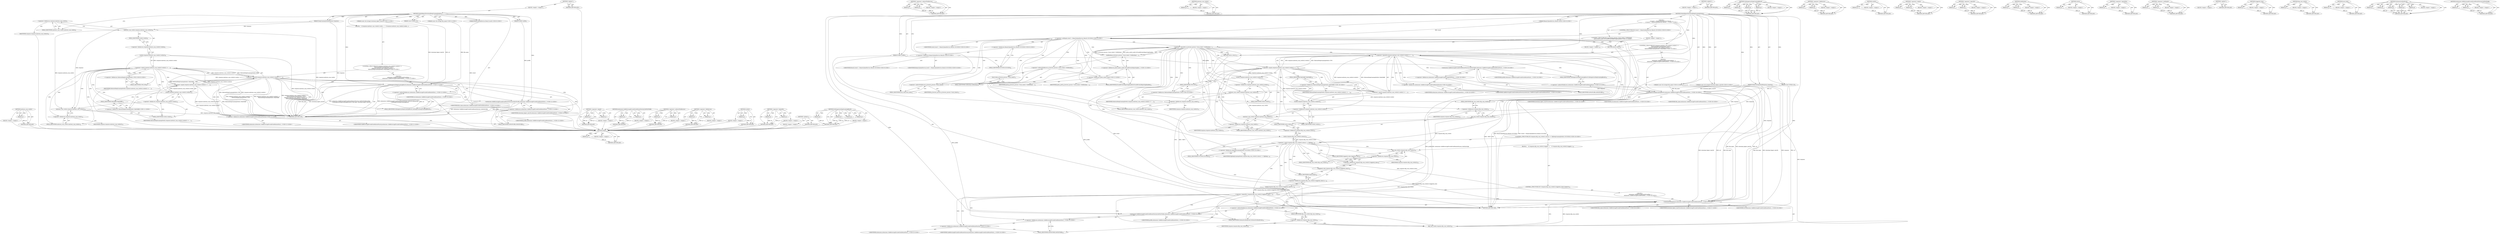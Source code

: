 digraph "extensions.SafeBrowsingPrivateEventRouterFactory.GetForProfile" {
vulnerable_100 [label=<(METHOD,malware_scan_verdict)>];
vulnerable_101 [label=<(PARAM,p1)>];
vulnerable_102 [label=<(BLOCK,&lt;empty&gt;,&lt;empty&gt;)>];
vulnerable_103 [label=<(METHOD_RETURN,ANY)>];
vulnerable_6 [label=<(METHOD,&lt;global&gt;)<SUB>1</SUB>>];
vulnerable_7 [label=<(BLOCK,&lt;empty&gt;,&lt;empty&gt;)<SUB>1</SUB>>];
vulnerable_8 [label=<(METHOD,MaybeReportDownloadDeepScanningVerdict)<SUB>1</SUB>>];
vulnerable_9 [label=<(PARAM,Profile* profile)<SUB>2</SUB>>];
vulnerable_10 [label=<(PARAM,const GURL&amp; url)<SUB>3</SUB>>];
vulnerable_11 [label="<(PARAM,const std::string&amp; file_name)<SUB>4</SUB>>"];
vulnerable_12 [label="<(PARAM,const std::string&amp; download_digest_sha256)<SUB>5</SUB>>"];
vulnerable_13 [label="<(PARAM,BinaryUploadService::Result result)<SUB>6</SUB>>"];
vulnerable_14 [label=<(PARAM,DeepScanningClientResponse response)<SUB>7</SUB>>];
vulnerable_15 [label=<(BLOCK,{
   if (response.malware_scan_verdict().verdic...,{
   if (response.malware_scan_verdict().verdic...)<SUB>7</SUB>>];
vulnerable_16 [label="<(CONTROL_STRUCTURE,IF,if (response.malware_scan_verdict().verdict() ==
           MalwareDeepScanningVerdict::UWS ||
       response.malware_scan_verdict().verdict() ==
           MalwareDeepScanningVerdict::MALWARE))<SUB>8</SUB>>"];
vulnerable_17 [label=<(&lt;operator&gt;.logicalOr,response.malware_scan_verdict().verdict() ==
  ...)<SUB>8</SUB>>];
vulnerable_18 [label=<(&lt;operator&gt;.equals,response.malware_scan_verdict().verdict() ==
  ...)<SUB>8</SUB>>];
vulnerable_19 [label=<(verdict,response.malware_scan_verdict().verdict())<SUB>8</SUB>>];
vulnerable_20 [label=<(&lt;operator&gt;.fieldAccess,response.malware_scan_verdict().verdict)<SUB>8</SUB>>];
vulnerable_21 [label=<(malware_scan_verdict,response.malware_scan_verdict())<SUB>8</SUB>>];
vulnerable_22 [label=<(&lt;operator&gt;.fieldAccess,response.malware_scan_verdict)<SUB>8</SUB>>];
vulnerable_23 [label=<(IDENTIFIER,response,response.malware_scan_verdict())<SUB>8</SUB>>];
vulnerable_24 [label=<(FIELD_IDENTIFIER,malware_scan_verdict,malware_scan_verdict)<SUB>8</SUB>>];
vulnerable_25 [label=<(FIELD_IDENTIFIER,verdict,verdict)<SUB>8</SUB>>];
vulnerable_26 [label="<(&lt;operator&gt;.fieldAccess,MalwareDeepScanningVerdict::UWS)<SUB>9</SUB>>"];
vulnerable_27 [label=<(IDENTIFIER,MalwareDeepScanningVerdict,response.malware_scan_verdict().verdict() ==
  ...)<SUB>9</SUB>>];
vulnerable_28 [label=<(FIELD_IDENTIFIER,UWS,UWS)<SUB>9</SUB>>];
vulnerable_29 [label=<(&lt;operator&gt;.equals,response.malware_scan_verdict().verdict() ==
  ...)<SUB>10</SUB>>];
vulnerable_30 [label=<(verdict,response.malware_scan_verdict().verdict())<SUB>10</SUB>>];
vulnerable_31 [label=<(&lt;operator&gt;.fieldAccess,response.malware_scan_verdict().verdict)<SUB>10</SUB>>];
vulnerable_32 [label=<(malware_scan_verdict,response.malware_scan_verdict())<SUB>10</SUB>>];
vulnerable_33 [label=<(&lt;operator&gt;.fieldAccess,response.malware_scan_verdict)<SUB>10</SUB>>];
vulnerable_34 [label=<(IDENTIFIER,response,response.malware_scan_verdict())<SUB>10</SUB>>];
vulnerable_35 [label=<(FIELD_IDENTIFIER,malware_scan_verdict,malware_scan_verdict)<SUB>10</SUB>>];
vulnerable_36 [label=<(FIELD_IDENTIFIER,verdict,verdict)<SUB>10</SUB>>];
vulnerable_37 [label="<(&lt;operator&gt;.fieldAccess,MalwareDeepScanningVerdict::MALWARE)<SUB>11</SUB>>"];
vulnerable_38 [label=<(IDENTIFIER,MalwareDeepScanningVerdict,response.malware_scan_verdict().verdict() ==
  ...)<SUB>11</SUB>>];
vulnerable_39 [label=<(FIELD_IDENTIFIER,MALWARE,MALWARE)<SUB>11</SUB>>];
vulnerable_40 [label="<(BLOCK,{
     extensions::SafeBrowsingPrivateEventRout...,{
     extensions::SafeBrowsingPrivateEventRout...)<SUB>11</SUB>>"];
vulnerable_41 [label="<(OnDangerousDeepScanningResult,extensions::SafeBrowsingPrivateEventRouterFacto...)<SUB>12</SUB>>"];
vulnerable_42 [label="<(&lt;operator&gt;.indirectFieldAccess,extensions::SafeBrowsingPrivateEventRouterFacto...)<SUB>12</SUB>>"];
vulnerable_43 [label="<(extensions.SafeBrowsingPrivateEventRouterFactory.GetForProfile,extensions::SafeBrowsingPrivateEventRouterFacto...)<SUB>12</SUB>>"];
vulnerable_44 [label="<(&lt;operator&gt;.fieldAccess,extensions::SafeBrowsingPrivateEventRouterFacto...)<SUB>12</SUB>>"];
vulnerable_45 [label="<(&lt;operator&gt;.fieldAccess,extensions::SafeBrowsingPrivateEventRouterFactory)<SUB>12</SUB>>"];
vulnerable_46 [label="<(IDENTIFIER,extensions,extensions::SafeBrowsingPrivateEventRouterFacto...)<SUB>12</SUB>>"];
vulnerable_47 [label="<(IDENTIFIER,SafeBrowsingPrivateEventRouterFactory,extensions::SafeBrowsingPrivateEventRouterFacto...)<SUB>12</SUB>>"];
vulnerable_48 [label=<(FIELD_IDENTIFIER,GetForProfile,GetForProfile)<SUB>12</SUB>>];
vulnerable_49 [label="<(IDENTIFIER,profile,extensions::SafeBrowsingPrivateEventRouterFacto...)<SUB>12</SUB>>"];
vulnerable_50 [label=<(FIELD_IDENTIFIER,OnDangerousDeepScanningResult,OnDangerousDeepScanningResult)<SUB>12</SUB>>];
vulnerable_51 [label="<(IDENTIFIER,url,extensions::SafeBrowsingPrivateEventRouterFacto...)<SUB>13</SUB>>"];
vulnerable_52 [label="<(IDENTIFIER,file_name,extensions::SafeBrowsingPrivateEventRouterFacto...)<SUB>13</SUB>>"];
vulnerable_53 [label="<(IDENTIFIER,download_digest_sha256,extensions::SafeBrowsingPrivateEventRouterFacto...)<SUB>13</SUB>>"];
vulnerable_54 [label=<(METHOD_RETURN,void)<SUB>1</SUB>>];
vulnerable_56 [label=<(METHOD_RETURN,ANY)<SUB>1</SUB>>];
vulnerable_86 [label=<(METHOD,&lt;operator&gt;.equals)>];
vulnerable_87 [label=<(PARAM,p1)>];
vulnerable_88 [label=<(PARAM,p2)>];
vulnerable_89 [label=<(BLOCK,&lt;empty&gt;,&lt;empty&gt;)>];
vulnerable_90 [label=<(METHOD_RETURN,ANY)>];
vulnerable_116 [label=<(METHOD,extensions.SafeBrowsingPrivateEventRouterFactory.GetForProfile)>];
vulnerable_117 [label=<(PARAM,p1)>];
vulnerable_118 [label=<(PARAM,p2)>];
vulnerable_119 [label=<(BLOCK,&lt;empty&gt;,&lt;empty&gt;)>];
vulnerable_120 [label=<(METHOD_RETURN,ANY)>];
vulnerable_111 [label=<(METHOD,&lt;operator&gt;.indirectFieldAccess)>];
vulnerable_112 [label=<(PARAM,p1)>];
vulnerable_113 [label=<(PARAM,p2)>];
vulnerable_114 [label=<(BLOCK,&lt;empty&gt;,&lt;empty&gt;)>];
vulnerable_115 [label=<(METHOD_RETURN,ANY)>];
vulnerable_95 [label=<(METHOD,&lt;operator&gt;.fieldAccess)>];
vulnerable_96 [label=<(PARAM,p1)>];
vulnerable_97 [label=<(PARAM,p2)>];
vulnerable_98 [label=<(BLOCK,&lt;empty&gt;,&lt;empty&gt;)>];
vulnerable_99 [label=<(METHOD_RETURN,ANY)>];
vulnerable_91 [label=<(METHOD,verdict)>];
vulnerable_92 [label=<(PARAM,p1)>];
vulnerable_93 [label=<(BLOCK,&lt;empty&gt;,&lt;empty&gt;)>];
vulnerable_94 [label=<(METHOD_RETURN,ANY)>];
vulnerable_81 [label=<(METHOD,&lt;operator&gt;.logicalOr)>];
vulnerable_82 [label=<(PARAM,p1)>];
vulnerable_83 [label=<(PARAM,p2)>];
vulnerable_84 [label=<(BLOCK,&lt;empty&gt;,&lt;empty&gt;)>];
vulnerable_85 [label=<(METHOD_RETURN,ANY)>];
vulnerable_75 [label=<(METHOD,&lt;global&gt;)<SUB>1</SUB>>];
vulnerable_76 [label=<(BLOCK,&lt;empty&gt;,&lt;empty&gt;)>];
vulnerable_77 [label=<(METHOD_RETURN,ANY)>];
vulnerable_104 [label=<(METHOD,OnDangerousDeepScanningResult)>];
vulnerable_105 [label=<(PARAM,p1)>];
vulnerable_106 [label=<(PARAM,p2)>];
vulnerable_107 [label=<(PARAM,p3)>];
vulnerable_108 [label=<(PARAM,p4)>];
vulnerable_109 [label=<(BLOCK,&lt;empty&gt;,&lt;empty&gt;)>];
vulnerable_110 [label=<(METHOD_RETURN,ANY)>];
fixed_220 [label=<(METHOD,empty)>];
fixed_221 [label=<(PARAM,p1)>];
fixed_222 [label=<(BLOCK,&lt;empty&gt;,&lt;empty&gt;)>];
fixed_223 [label=<(METHOD_RETURN,ANY)>];
fixed_173 [label=<(METHOD,&lt;operator&gt;.indirectFieldAccess)>];
fixed_174 [label=<(PARAM,p1)>];
fixed_175 [label=<(PARAM,p2)>];
fixed_176 [label=<(BLOCK,&lt;empty&gt;,&lt;empty&gt;)>];
fixed_177 [label=<(METHOD_RETURN,ANY)>];
fixed_196 [label=<(METHOD,malware_scan_verdict)>];
fixed_197 [label=<(PARAM,p1)>];
fixed_198 [label=<(BLOCK,&lt;empty&gt;,&lt;empty&gt;)>];
fixed_199 [label=<(METHOD_RETURN,ANY)>];
fixed_6 [label=<(METHOD,&lt;global&gt;)<SUB>1</SUB>>];
fixed_7 [label=<(BLOCK,&lt;empty&gt;,&lt;empty&gt;)<SUB>1</SUB>>];
fixed_8 [label=<(METHOD,MaybeReportDownloadDeepScanningVerdict)<SUB>1</SUB>>];
fixed_9 [label=<(PARAM,Profile* profile)<SUB>2</SUB>>];
fixed_10 [label=<(PARAM,const GURL&amp; url)<SUB>3</SUB>>];
fixed_11 [label="<(PARAM,const std::string&amp; file_name)<SUB>4</SUB>>"];
fixed_12 [label="<(PARAM,const std::string&amp; download_digest_sha256)<SUB>5</SUB>>"];
fixed_13 [label="<(PARAM,BinaryUploadService::Result result)<SUB>6</SUB>>"];
fixed_14 [label=<(PARAM,DeepScanningClientResponse response)<SUB>7</SUB>>];
fixed_15 [label="<(BLOCK,{
  if (result != BinaryUploadService::Result::...,{
  if (result != BinaryUploadService::Result::...)<SUB>7</SUB>>"];
fixed_16 [label="<(CONTROL_STRUCTURE,IF,if (result != BinaryUploadService::Result::SUCCESS))<SUB>8</SUB>>"];
fixed_17 [label="<(&lt;operator&gt;.notEquals,result != BinaryUploadService::Result::SUCCESS)<SUB>8</SUB>>"];
fixed_18 [label="<(IDENTIFIER,result,result != BinaryUploadService::Result::SUCCESS)<SUB>8</SUB>>"];
fixed_19 [label="<(&lt;operator&gt;.fieldAccess,BinaryUploadService::Result::SUCCESS)<SUB>8</SUB>>"];
fixed_20 [label="<(&lt;operator&gt;.fieldAccess,BinaryUploadService::Result)<SUB>8</SUB>>"];
fixed_21 [label="<(IDENTIFIER,BinaryUploadService,result != BinaryUploadService::Result::SUCCESS)<SUB>8</SUB>>"];
fixed_22 [label="<(IDENTIFIER,Result,result != BinaryUploadService::Result::SUCCESS)<SUB>8</SUB>>"];
fixed_23 [label=<(FIELD_IDENTIFIER,SUCCESS,SUCCESS)<SUB>8</SUB>>];
fixed_24 [label=<(BLOCK,&lt;empty&gt;,&lt;empty&gt;)<SUB>9</SUB>>];
fixed_25 [label=<(RETURN,return;,return;)<SUB>9</SUB>>];
fixed_26 [label="<(CONTROL_STRUCTURE,IF,if (!g_browser_process-&gt;local_state()-&gt;GetBoolean(
          policy::policy_prefs::kUnsafeEventsReportingEnabled)))<SUB>11</SUB>>"];
fixed_27 [label=<(&lt;operator&gt;.logicalNot,!g_browser_process-&gt;local_state()-&gt;GetBoolean(
...)<SUB>11</SUB>>];
fixed_28 [label=<(GetBoolean,g_browser_process-&gt;local_state()-&gt;GetBoolean(
 ...)<SUB>11</SUB>>];
fixed_29 [label=<(&lt;operator&gt;.indirectFieldAccess,g_browser_process-&gt;local_state()-&gt;GetBoolean)<SUB>11</SUB>>];
fixed_30 [label=<(local_state,g_browser_process-&gt;local_state())<SUB>11</SUB>>];
fixed_31 [label=<(&lt;operator&gt;.indirectFieldAccess,g_browser_process-&gt;local_state)<SUB>11</SUB>>];
fixed_32 [label=<(IDENTIFIER,g_browser_process,g_browser_process-&gt;local_state())<SUB>11</SUB>>];
fixed_33 [label=<(FIELD_IDENTIFIER,local_state,local_state)<SUB>11</SUB>>];
fixed_34 [label=<(FIELD_IDENTIFIER,GetBoolean,GetBoolean)<SUB>11</SUB>>];
fixed_35 [label="<(&lt;operator&gt;.fieldAccess,policy::policy_prefs::kUnsafeEventsReportingEna...)<SUB>12</SUB>>"];
fixed_36 [label="<(&lt;operator&gt;.fieldAccess,policy::policy_prefs)<SUB>12</SUB>>"];
fixed_37 [label=<(IDENTIFIER,policy,g_browser_process-&gt;local_state()-&gt;GetBoolean(
 ...)<SUB>12</SUB>>];
fixed_38 [label=<(IDENTIFIER,policy_prefs,g_browser_process-&gt;local_state()-&gt;GetBoolean(
 ...)<SUB>12</SUB>>];
fixed_39 [label=<(FIELD_IDENTIFIER,kUnsafeEventsReportingEnabled,kUnsafeEventsReportingEnabled)<SUB>12</SUB>>];
fixed_40 [label=<(BLOCK,&lt;empty&gt;,&lt;empty&gt;)<SUB>13</SUB>>];
fixed_41 [label=<(RETURN,return;,return;)<SUB>13</SUB>>];
fixed_42 [label="<(CONTROL_STRUCTURE,IF,if (response.malware_scan_verdict().verdict() ==
           MalwareDeepScanningVerdict::UWS ||
       response.malware_scan_verdict().verdict() ==
           MalwareDeepScanningVerdict::MALWARE))<SUB>15</SUB>>"];
fixed_43 [label=<(&lt;operator&gt;.logicalOr,response.malware_scan_verdict().verdict() ==
  ...)<SUB>15</SUB>>];
fixed_44 [label=<(&lt;operator&gt;.equals,response.malware_scan_verdict().verdict() ==
  ...)<SUB>15</SUB>>];
fixed_45 [label=<(verdict,response.malware_scan_verdict().verdict())<SUB>15</SUB>>];
fixed_46 [label=<(&lt;operator&gt;.fieldAccess,response.malware_scan_verdict().verdict)<SUB>15</SUB>>];
fixed_47 [label=<(malware_scan_verdict,response.malware_scan_verdict())<SUB>15</SUB>>];
fixed_48 [label=<(&lt;operator&gt;.fieldAccess,response.malware_scan_verdict)<SUB>15</SUB>>];
fixed_49 [label=<(IDENTIFIER,response,response.malware_scan_verdict())<SUB>15</SUB>>];
fixed_50 [label=<(FIELD_IDENTIFIER,malware_scan_verdict,malware_scan_verdict)<SUB>15</SUB>>];
fixed_51 [label=<(FIELD_IDENTIFIER,verdict,verdict)<SUB>15</SUB>>];
fixed_52 [label="<(&lt;operator&gt;.fieldAccess,MalwareDeepScanningVerdict::UWS)<SUB>16</SUB>>"];
fixed_53 [label=<(IDENTIFIER,MalwareDeepScanningVerdict,response.malware_scan_verdict().verdict() ==
  ...)<SUB>16</SUB>>];
fixed_54 [label=<(FIELD_IDENTIFIER,UWS,UWS)<SUB>16</SUB>>];
fixed_55 [label=<(&lt;operator&gt;.equals,response.malware_scan_verdict().verdict() ==
  ...)<SUB>17</SUB>>];
fixed_56 [label=<(verdict,response.malware_scan_verdict().verdict())<SUB>17</SUB>>];
fixed_57 [label=<(&lt;operator&gt;.fieldAccess,response.malware_scan_verdict().verdict)<SUB>17</SUB>>];
fixed_58 [label=<(malware_scan_verdict,response.malware_scan_verdict())<SUB>17</SUB>>];
fixed_59 [label=<(&lt;operator&gt;.fieldAccess,response.malware_scan_verdict)<SUB>17</SUB>>];
fixed_60 [label=<(IDENTIFIER,response,response.malware_scan_verdict())<SUB>17</SUB>>];
fixed_61 [label=<(FIELD_IDENTIFIER,malware_scan_verdict,malware_scan_verdict)<SUB>17</SUB>>];
fixed_62 [label=<(FIELD_IDENTIFIER,verdict,verdict)<SUB>17</SUB>>];
fixed_63 [label="<(&lt;operator&gt;.fieldAccess,MalwareDeepScanningVerdict::MALWARE)<SUB>18</SUB>>"];
fixed_64 [label=<(IDENTIFIER,MalwareDeepScanningVerdict,response.malware_scan_verdict().verdict() ==
  ...)<SUB>18</SUB>>];
fixed_65 [label=<(FIELD_IDENTIFIER,MALWARE,MALWARE)<SUB>18</SUB>>];
fixed_66 [label="<(BLOCK,{
     extensions::SafeBrowsingPrivateEventRout...,{
     extensions::SafeBrowsingPrivateEventRout...)<SUB>18</SUB>>"];
fixed_67 [label="<(OnDangerousDeepScanningResult,extensions::SafeBrowsingPrivateEventRouterFacto...)<SUB>19</SUB>>"];
fixed_68 [label="<(&lt;operator&gt;.indirectFieldAccess,extensions::SafeBrowsingPrivateEventRouterFacto...)<SUB>19</SUB>>"];
fixed_69 [label="<(extensions.SafeBrowsingPrivateEventRouterFactory.GetForProfile,extensions::SafeBrowsingPrivateEventRouterFacto...)<SUB>19</SUB>>"];
fixed_70 [label="<(&lt;operator&gt;.fieldAccess,extensions::SafeBrowsingPrivateEventRouterFacto...)<SUB>19</SUB>>"];
fixed_71 [label="<(&lt;operator&gt;.fieldAccess,extensions::SafeBrowsingPrivateEventRouterFactory)<SUB>19</SUB>>"];
fixed_72 [label="<(IDENTIFIER,extensions,extensions::SafeBrowsingPrivateEventRouterFacto...)<SUB>19</SUB>>"];
fixed_73 [label="<(IDENTIFIER,SafeBrowsingPrivateEventRouterFactory,extensions::SafeBrowsingPrivateEventRouterFacto...)<SUB>19</SUB>>"];
fixed_74 [label=<(FIELD_IDENTIFIER,GetForProfile,GetForProfile)<SUB>19</SUB>>];
fixed_75 [label="<(IDENTIFIER,profile,extensions::SafeBrowsingPrivateEventRouterFacto...)<SUB>19</SUB>>"];
fixed_76 [label=<(FIELD_IDENTIFIER,OnDangerousDeepScanningResult,OnDangerousDeepScanningResult)<SUB>19</SUB>>];
fixed_77 [label="<(IDENTIFIER,url,extensions::SafeBrowsingPrivateEventRouterFacto...)<SUB>20</SUB>>"];
fixed_78 [label="<(IDENTIFIER,file_name,extensions::SafeBrowsingPrivateEventRouterFacto...)<SUB>20</SUB>>"];
fixed_79 [label="<(IDENTIFIER,download_digest_sha256,extensions::SafeBrowsingPrivateEventRouterFacto...)<SUB>20</SUB>>"];
fixed_80 [label="<(CONTROL_STRUCTURE,IF,if (response.dlp_scan_verdict().status() == DlpDeepScanningVerdict::SUCCESS))<SUB>23</SUB>>"];
fixed_81 [label=<(&lt;operator&gt;.equals,response.dlp_scan_verdict().status() == DlpDeep...)<SUB>23</SUB>>];
fixed_82 [label=<(status,response.dlp_scan_verdict().status())<SUB>23</SUB>>];
fixed_83 [label=<(&lt;operator&gt;.fieldAccess,response.dlp_scan_verdict().status)<SUB>23</SUB>>];
fixed_84 [label=<(dlp_scan_verdict,response.dlp_scan_verdict())<SUB>23</SUB>>];
fixed_85 [label=<(&lt;operator&gt;.fieldAccess,response.dlp_scan_verdict)<SUB>23</SUB>>];
fixed_86 [label=<(IDENTIFIER,response,response.dlp_scan_verdict())<SUB>23</SUB>>];
fixed_87 [label=<(FIELD_IDENTIFIER,dlp_scan_verdict,dlp_scan_verdict)<SUB>23</SUB>>];
fixed_88 [label=<(FIELD_IDENTIFIER,status,status)<SUB>23</SUB>>];
fixed_89 [label="<(&lt;operator&gt;.fieldAccess,DlpDeepScanningVerdict::SUCCESS)<SUB>23</SUB>>"];
fixed_90 [label=<(IDENTIFIER,DlpDeepScanningVerdict,response.dlp_scan_verdict().status() == DlpDeep...)<SUB>23</SUB>>];
fixed_91 [label=<(FIELD_IDENTIFIER,SUCCESS,SUCCESS)<SUB>23</SUB>>];
fixed_92 [label=<(BLOCK,{
    if (!response.dlp_scan_verdict().triggere...,{
    if (!response.dlp_scan_verdict().triggere...)<SUB>23</SUB>>];
fixed_93 [label=<(CONTROL_STRUCTURE,IF,if (!response.dlp_scan_verdict().triggered_rules().empty()))<SUB>24</SUB>>];
fixed_94 [label=<(&lt;operator&gt;.logicalNot,!response.dlp_scan_verdict().triggered_rules()....)<SUB>24</SUB>>];
fixed_95 [label=<(empty,response.dlp_scan_verdict().triggered_rules().e...)<SUB>24</SUB>>];
fixed_96 [label=<(&lt;operator&gt;.fieldAccess,response.dlp_scan_verdict().triggered_rules().e...)<SUB>24</SUB>>];
fixed_97 [label=<(triggered_rules,response.dlp_scan_verdict().triggered_rules())<SUB>24</SUB>>];
fixed_98 [label=<(&lt;operator&gt;.fieldAccess,response.dlp_scan_verdict().triggered_rules)<SUB>24</SUB>>];
fixed_99 [label=<(dlp_scan_verdict,response.dlp_scan_verdict())<SUB>24</SUB>>];
fixed_100 [label=<(&lt;operator&gt;.fieldAccess,response.dlp_scan_verdict)<SUB>24</SUB>>];
fixed_101 [label=<(IDENTIFIER,response,response.dlp_scan_verdict())<SUB>24</SUB>>];
fixed_102 [label=<(FIELD_IDENTIFIER,dlp_scan_verdict,dlp_scan_verdict)<SUB>24</SUB>>];
fixed_103 [label=<(FIELD_IDENTIFIER,triggered_rules,triggered_rules)<SUB>24</SUB>>];
fixed_104 [label=<(FIELD_IDENTIFIER,empty,empty)<SUB>24</SUB>>];
fixed_105 [label="<(BLOCK,{
      extensions::SafeBrowsingPrivateEventRou...,{
      extensions::SafeBrowsingPrivateEventRou...)<SUB>24</SUB>>"];
fixed_106 [label="<(OnSensitiveDataEvent,extensions::SafeBrowsingPrivateEventRouterFacto...)<SUB>25</SUB>>"];
fixed_107 [label="<(&lt;operator&gt;.indirectFieldAccess,extensions::SafeBrowsingPrivateEventRouterFacto...)<SUB>25</SUB>>"];
fixed_108 [label="<(extensions.SafeBrowsingPrivateEventRouterFactory.GetForProfile,extensions::SafeBrowsingPrivateEventRouterFacto...)<SUB>25</SUB>>"];
fixed_109 [label="<(&lt;operator&gt;.fieldAccess,extensions::SafeBrowsingPrivateEventRouterFacto...)<SUB>25</SUB>>"];
fixed_110 [label="<(&lt;operator&gt;.fieldAccess,extensions::SafeBrowsingPrivateEventRouterFactory)<SUB>25</SUB>>"];
fixed_111 [label="<(IDENTIFIER,extensions,extensions::SafeBrowsingPrivateEventRouterFacto...)<SUB>25</SUB>>"];
fixed_112 [label="<(IDENTIFIER,SafeBrowsingPrivateEventRouterFactory,extensions::SafeBrowsingPrivateEventRouterFacto...)<SUB>25</SUB>>"];
fixed_113 [label=<(FIELD_IDENTIFIER,GetForProfile,GetForProfile)<SUB>25</SUB>>];
fixed_114 [label="<(IDENTIFIER,profile,extensions::SafeBrowsingPrivateEventRouterFacto...)<SUB>25</SUB>>"];
fixed_115 [label=<(FIELD_IDENTIFIER,OnSensitiveDataEvent,OnSensitiveDataEvent)<SUB>25</SUB>>];
fixed_116 [label=<(dlp_scan_verdict,response.dlp_scan_verdict())<SUB>26</SUB>>];
fixed_117 [label=<(&lt;operator&gt;.fieldAccess,response.dlp_scan_verdict)<SUB>26</SUB>>];
fixed_118 [label=<(IDENTIFIER,response,response.dlp_scan_verdict())<SUB>26</SUB>>];
fixed_119 [label=<(FIELD_IDENTIFIER,dlp_scan_verdict,dlp_scan_verdict)<SUB>26</SUB>>];
fixed_120 [label="<(IDENTIFIER,url,extensions::SafeBrowsingPrivateEventRouterFacto...)<SUB>26</SUB>>"];
fixed_121 [label="<(IDENTIFIER,file_name,extensions::SafeBrowsingPrivateEventRouterFacto...)<SUB>26</SUB>>"];
fixed_122 [label="<(IDENTIFIER,download_digest_sha256,extensions::SafeBrowsingPrivateEventRouterFacto...)<SUB>27</SUB>>"];
fixed_123 [label=<(METHOD_RETURN,void)<SUB>1</SUB>>];
fixed_125 [label=<(METHOD_RETURN,ANY)<SUB>1</SUB>>];
fixed_200 [label=<(METHOD,OnDangerousDeepScanningResult)>];
fixed_201 [label=<(PARAM,p1)>];
fixed_202 [label=<(PARAM,p2)>];
fixed_203 [label=<(PARAM,p3)>];
fixed_204 [label=<(PARAM,p4)>];
fixed_205 [label=<(BLOCK,&lt;empty&gt;,&lt;empty&gt;)>];
fixed_206 [label=<(METHOD_RETURN,ANY)>];
fixed_159 [label=<(METHOD,&lt;operator&gt;.fieldAccess)>];
fixed_160 [label=<(PARAM,p1)>];
fixed_161 [label=<(PARAM,p2)>];
fixed_162 [label=<(BLOCK,&lt;empty&gt;,&lt;empty&gt;)>];
fixed_163 [label=<(METHOD_RETURN,ANY)>];
fixed_192 [label=<(METHOD,verdict)>];
fixed_193 [label=<(PARAM,p1)>];
fixed_194 [label=<(BLOCK,&lt;empty&gt;,&lt;empty&gt;)>];
fixed_195 [label=<(METHOD_RETURN,ANY)>];
fixed_187 [label=<(METHOD,&lt;operator&gt;.equals)>];
fixed_188 [label=<(PARAM,p1)>];
fixed_189 [label=<(PARAM,p2)>];
fixed_190 [label=<(BLOCK,&lt;empty&gt;,&lt;empty&gt;)>];
fixed_191 [label=<(METHOD_RETURN,ANY)>];
fixed_182 [label=<(METHOD,&lt;operator&gt;.logicalOr)>];
fixed_183 [label=<(PARAM,p1)>];
fixed_184 [label=<(PARAM,p2)>];
fixed_185 [label=<(BLOCK,&lt;empty&gt;,&lt;empty&gt;)>];
fixed_186 [label=<(METHOD_RETURN,ANY)>];
fixed_168 [label=<(METHOD,GetBoolean)>];
fixed_169 [label=<(PARAM,p1)>];
fixed_170 [label=<(PARAM,p2)>];
fixed_171 [label=<(BLOCK,&lt;empty&gt;,&lt;empty&gt;)>];
fixed_172 [label=<(METHOD_RETURN,ANY)>];
fixed_212 [label=<(METHOD,status)>];
fixed_213 [label=<(PARAM,p1)>];
fixed_214 [label=<(BLOCK,&lt;empty&gt;,&lt;empty&gt;)>];
fixed_215 [label=<(METHOD_RETURN,ANY)>];
fixed_164 [label=<(METHOD,&lt;operator&gt;.logicalNot)>];
fixed_165 [label=<(PARAM,p1)>];
fixed_166 [label=<(BLOCK,&lt;empty&gt;,&lt;empty&gt;)>];
fixed_167 [label=<(METHOD_RETURN,ANY)>];
fixed_154 [label=<(METHOD,&lt;operator&gt;.notEquals)>];
fixed_155 [label=<(PARAM,p1)>];
fixed_156 [label=<(PARAM,p2)>];
fixed_157 [label=<(BLOCK,&lt;empty&gt;,&lt;empty&gt;)>];
fixed_158 [label=<(METHOD_RETURN,ANY)>];
fixed_148 [label=<(METHOD,&lt;global&gt;)<SUB>1</SUB>>];
fixed_149 [label=<(BLOCK,&lt;empty&gt;,&lt;empty&gt;)>];
fixed_150 [label=<(METHOD_RETURN,ANY)>];
fixed_224 [label=<(METHOD,triggered_rules)>];
fixed_225 [label=<(PARAM,p1)>];
fixed_226 [label=<(BLOCK,&lt;empty&gt;,&lt;empty&gt;)>];
fixed_227 [label=<(METHOD_RETURN,ANY)>];
fixed_216 [label=<(METHOD,dlp_scan_verdict)>];
fixed_217 [label=<(PARAM,p1)>];
fixed_218 [label=<(BLOCK,&lt;empty&gt;,&lt;empty&gt;)>];
fixed_219 [label=<(METHOD_RETURN,ANY)>];
fixed_178 [label=<(METHOD,local_state)>];
fixed_179 [label=<(PARAM,p1)>];
fixed_180 [label=<(BLOCK,&lt;empty&gt;,&lt;empty&gt;)>];
fixed_181 [label=<(METHOD_RETURN,ANY)>];
fixed_228 [label=<(METHOD,OnSensitiveDataEvent)>];
fixed_229 [label=<(PARAM,p1)>];
fixed_230 [label=<(PARAM,p2)>];
fixed_231 [label=<(PARAM,p3)>];
fixed_232 [label=<(PARAM,p4)>];
fixed_233 [label=<(PARAM,p5)>];
fixed_234 [label=<(BLOCK,&lt;empty&gt;,&lt;empty&gt;)>];
fixed_235 [label=<(METHOD_RETURN,ANY)>];
fixed_207 [label=<(METHOD,extensions.SafeBrowsingPrivateEventRouterFactory.GetForProfile)>];
fixed_208 [label=<(PARAM,p1)>];
fixed_209 [label=<(PARAM,p2)>];
fixed_210 [label=<(BLOCK,&lt;empty&gt;,&lt;empty&gt;)>];
fixed_211 [label=<(METHOD_RETURN,ANY)>];
vulnerable_100 -> vulnerable_101  [key=0, label="AST: "];
vulnerable_100 -> vulnerable_101  [key=1, label="DDG: "];
vulnerable_100 -> vulnerable_102  [key=0, label="AST: "];
vulnerable_100 -> vulnerable_103  [key=0, label="AST: "];
vulnerable_100 -> vulnerable_103  [key=1, label="CFG: "];
vulnerable_101 -> vulnerable_103  [key=0, label="DDG: p1"];
vulnerable_102 -> fixed_220  [key=0];
vulnerable_103 -> fixed_220  [key=0];
vulnerable_6 -> vulnerable_7  [key=0, label="AST: "];
vulnerable_6 -> vulnerable_56  [key=0, label="AST: "];
vulnerable_6 -> vulnerable_56  [key=1, label="CFG: "];
vulnerable_7 -> vulnerable_8  [key=0, label="AST: "];
vulnerable_8 -> vulnerable_9  [key=0, label="AST: "];
vulnerable_8 -> vulnerable_9  [key=1, label="DDG: "];
vulnerable_8 -> vulnerable_10  [key=0, label="AST: "];
vulnerable_8 -> vulnerable_10  [key=1, label="DDG: "];
vulnerable_8 -> vulnerable_11  [key=0, label="AST: "];
vulnerable_8 -> vulnerable_11  [key=1, label="DDG: "];
vulnerable_8 -> vulnerable_12  [key=0, label="AST: "];
vulnerable_8 -> vulnerable_12  [key=1, label="DDG: "];
vulnerable_8 -> vulnerable_13  [key=0, label="AST: "];
vulnerable_8 -> vulnerable_13  [key=1, label="DDG: "];
vulnerable_8 -> vulnerable_14  [key=0, label="AST: "];
vulnerable_8 -> vulnerable_14  [key=1, label="DDG: "];
vulnerable_8 -> vulnerable_15  [key=0, label="AST: "];
vulnerable_8 -> vulnerable_54  [key=0, label="AST: "];
vulnerable_8 -> vulnerable_24  [key=0, label="CFG: "];
vulnerable_8 -> vulnerable_41  [key=0, label="DDG: "];
vulnerable_8 -> vulnerable_43  [key=0, label="DDG: "];
vulnerable_9 -> vulnerable_43  [key=0, label="DDG: profile"];
vulnerable_10 -> vulnerable_41  [key=0, label="DDG: url"];
vulnerable_11 -> vulnerable_41  [key=0, label="DDG: file_name"];
vulnerable_12 -> vulnerable_41  [key=0, label="DDG: download_digest_sha256"];
vulnerable_13 -> vulnerable_54  [key=0, label="DDG: result"];
vulnerable_14 -> vulnerable_54  [key=0, label="DDG: response"];
vulnerable_14 -> vulnerable_21  [key=0, label="DDG: response"];
vulnerable_14 -> vulnerable_32  [key=0, label="DDG: response"];
vulnerable_15 -> vulnerable_16  [key=0, label="AST: "];
vulnerable_16 -> vulnerable_17  [key=0, label="AST: "];
vulnerable_16 -> vulnerable_40  [key=0, label="AST: "];
vulnerable_17 -> vulnerable_18  [key=0, label="AST: "];
vulnerable_17 -> vulnerable_29  [key=0, label="AST: "];
vulnerable_17 -> vulnerable_54  [key=0, label="CFG: "];
vulnerable_17 -> vulnerable_54  [key=1, label="DDG: response.malware_scan_verdict().verdict() ==
           MalwareDeepScanningVerdict::UWS"];
vulnerable_17 -> vulnerable_54  [key=2, label="DDG: response.malware_scan_verdict().verdict() ==
           MalwareDeepScanningVerdict::MALWARE"];
vulnerable_17 -> vulnerable_54  [key=3, label="DDG: response.malware_scan_verdict().verdict() ==
           MalwareDeepScanningVerdict::UWS ||
       response.malware_scan_verdict().verdict() ==
           MalwareDeepScanningVerdict::MALWARE"];
vulnerable_17 -> vulnerable_45  [key=0, label="CFG: "];
vulnerable_17 -> vulnerable_45  [key=1, label="CDG: "];
vulnerable_17 -> vulnerable_48  [key=0, label="CDG: "];
vulnerable_17 -> vulnerable_42  [key=0, label="CDG: "];
vulnerable_17 -> vulnerable_41  [key=0, label="CDG: "];
vulnerable_17 -> vulnerable_50  [key=0, label="CDG: "];
vulnerable_17 -> vulnerable_44  [key=0, label="CDG: "];
vulnerable_17 -> vulnerable_43  [key=0, label="CDG: "];
vulnerable_18 -> vulnerable_19  [key=0, label="AST: "];
vulnerable_18 -> vulnerable_26  [key=0, label="AST: "];
vulnerable_18 -> vulnerable_17  [key=0, label="CFG: "];
vulnerable_18 -> vulnerable_17  [key=1, label="DDG: response.malware_scan_verdict().verdict()"];
vulnerable_18 -> vulnerable_17  [key=2, label="DDG: MalwareDeepScanningVerdict::UWS"];
vulnerable_18 -> vulnerable_35  [key=0, label="CFG: "];
vulnerable_18 -> vulnerable_35  [key=1, label="CDG: "];
vulnerable_18 -> vulnerable_54  [key=0, label="DDG: response.malware_scan_verdict().verdict()"];
vulnerable_18 -> vulnerable_54  [key=1, label="DDG: MalwareDeepScanningVerdict::UWS"];
vulnerable_18 -> vulnerable_30  [key=0, label="CDG: "];
vulnerable_18 -> vulnerable_32  [key=0, label="CDG: "];
vulnerable_18 -> vulnerable_33  [key=0, label="CDG: "];
vulnerable_18 -> vulnerable_36  [key=0, label="CDG: "];
vulnerable_18 -> vulnerable_37  [key=0, label="CDG: "];
vulnerable_18 -> vulnerable_29  [key=0, label="CDG: "];
vulnerable_18 -> vulnerable_39  [key=0, label="CDG: "];
vulnerable_18 -> vulnerable_31  [key=0, label="CDG: "];
vulnerable_19 -> vulnerable_20  [key=0, label="AST: "];
vulnerable_19 -> vulnerable_28  [key=0, label="CFG: "];
vulnerable_19 -> vulnerable_54  [key=0, label="DDG: response.malware_scan_verdict().verdict"];
vulnerable_19 -> vulnerable_18  [key=0, label="DDG: response.malware_scan_verdict().verdict"];
vulnerable_19 -> vulnerable_30  [key=0, label="DDG: response.malware_scan_verdict().verdict"];
vulnerable_20 -> vulnerable_21  [key=0, label="AST: "];
vulnerable_20 -> vulnerable_25  [key=0, label="AST: "];
vulnerable_20 -> vulnerable_19  [key=0, label="CFG: "];
vulnerable_21 -> vulnerable_22  [key=0, label="AST: "];
vulnerable_21 -> vulnerable_25  [key=0, label="CFG: "];
vulnerable_21 -> vulnerable_54  [key=0, label="DDG: response.malware_scan_verdict"];
vulnerable_21 -> vulnerable_32  [key=0, label="DDG: response.malware_scan_verdict"];
vulnerable_22 -> vulnerable_23  [key=0, label="AST: "];
vulnerable_22 -> vulnerable_24  [key=0, label="AST: "];
vulnerable_22 -> vulnerable_21  [key=0, label="CFG: "];
vulnerable_23 -> fixed_220  [key=0];
vulnerable_24 -> vulnerable_22  [key=0, label="CFG: "];
vulnerable_25 -> vulnerable_20  [key=0, label="CFG: "];
vulnerable_26 -> vulnerable_27  [key=0, label="AST: "];
vulnerable_26 -> vulnerable_28  [key=0, label="AST: "];
vulnerable_26 -> vulnerable_18  [key=0, label="CFG: "];
vulnerable_27 -> fixed_220  [key=0];
vulnerable_28 -> vulnerable_26  [key=0, label="CFG: "];
vulnerable_29 -> vulnerable_30  [key=0, label="AST: "];
vulnerable_29 -> vulnerable_37  [key=0, label="AST: "];
vulnerable_29 -> vulnerable_17  [key=0, label="CFG: "];
vulnerable_29 -> vulnerable_17  [key=1, label="DDG: response.malware_scan_verdict().verdict()"];
vulnerable_29 -> vulnerable_17  [key=2, label="DDG: MalwareDeepScanningVerdict::MALWARE"];
vulnerable_29 -> vulnerable_54  [key=0, label="DDG: response.malware_scan_verdict().verdict()"];
vulnerable_29 -> vulnerable_54  [key=1, label="DDG: MalwareDeepScanningVerdict::MALWARE"];
vulnerable_30 -> vulnerable_31  [key=0, label="AST: "];
vulnerable_30 -> vulnerable_39  [key=0, label="CFG: "];
vulnerable_30 -> vulnerable_54  [key=0, label="DDG: response.malware_scan_verdict().verdict"];
vulnerable_30 -> vulnerable_29  [key=0, label="DDG: response.malware_scan_verdict().verdict"];
vulnerable_31 -> vulnerable_32  [key=0, label="AST: "];
vulnerable_31 -> vulnerable_36  [key=0, label="AST: "];
vulnerable_31 -> vulnerable_30  [key=0, label="CFG: "];
vulnerable_32 -> vulnerable_33  [key=0, label="AST: "];
vulnerable_32 -> vulnerable_36  [key=0, label="CFG: "];
vulnerable_32 -> vulnerable_54  [key=0, label="DDG: response.malware_scan_verdict"];
vulnerable_33 -> vulnerable_34  [key=0, label="AST: "];
vulnerable_33 -> vulnerable_35  [key=0, label="AST: "];
vulnerable_33 -> vulnerable_32  [key=0, label="CFG: "];
vulnerable_34 -> fixed_220  [key=0];
vulnerable_35 -> vulnerable_33  [key=0, label="CFG: "];
vulnerable_36 -> vulnerable_31  [key=0, label="CFG: "];
vulnerable_37 -> vulnerable_38  [key=0, label="AST: "];
vulnerable_37 -> vulnerable_39  [key=0, label="AST: "];
vulnerable_37 -> vulnerable_29  [key=0, label="CFG: "];
vulnerable_38 -> fixed_220  [key=0];
vulnerable_39 -> vulnerable_37  [key=0, label="CFG: "];
vulnerable_40 -> vulnerable_41  [key=0, label="AST: "];
vulnerable_41 -> vulnerable_42  [key=0, label="AST: "];
vulnerable_41 -> vulnerable_51  [key=0, label="AST: "];
vulnerable_41 -> vulnerable_52  [key=0, label="AST: "];
vulnerable_41 -> vulnerable_53  [key=0, label="AST: "];
vulnerable_41 -> vulnerable_54  [key=0, label="CFG: "];
vulnerable_41 -> vulnerable_54  [key=1, label="DDG: extensions::SafeBrowsingPrivateEventRouterFactory::GetForProfile(profile)
         -&gt;OnDangerousDeepScanningResult"];
vulnerable_41 -> vulnerable_54  [key=2, label="DDG: url"];
vulnerable_41 -> vulnerable_54  [key=3, label="DDG: file_name"];
vulnerable_41 -> vulnerable_54  [key=4, label="DDG: download_digest_sha256"];
vulnerable_41 -> vulnerable_54  [key=5, label="DDG: extensions::SafeBrowsingPrivateEventRouterFactory::GetForProfile(profile)
         -&gt;OnDangerousDeepScanningResult(url, file_name, download_digest_sha256)"];
vulnerable_42 -> vulnerable_43  [key=0, label="AST: "];
vulnerable_42 -> vulnerable_50  [key=0, label="AST: "];
vulnerable_42 -> vulnerable_41  [key=0, label="CFG: "];
vulnerable_43 -> vulnerable_44  [key=0, label="AST: "];
vulnerable_43 -> vulnerable_49  [key=0, label="AST: "];
vulnerable_43 -> vulnerable_50  [key=0, label="CFG: "];
vulnerable_43 -> vulnerable_54  [key=0, label="DDG: extensions::SafeBrowsingPrivateEventRouterFactory::GetForProfile"];
vulnerable_43 -> vulnerable_54  [key=1, label="DDG: profile"];
vulnerable_44 -> vulnerable_45  [key=0, label="AST: "];
vulnerable_44 -> vulnerable_48  [key=0, label="AST: "];
vulnerable_44 -> vulnerable_43  [key=0, label="CFG: "];
vulnerable_45 -> vulnerable_46  [key=0, label="AST: "];
vulnerable_45 -> vulnerable_47  [key=0, label="AST: "];
vulnerable_45 -> vulnerable_48  [key=0, label="CFG: "];
vulnerable_46 -> fixed_220  [key=0];
vulnerable_47 -> fixed_220  [key=0];
vulnerable_48 -> vulnerable_44  [key=0, label="CFG: "];
vulnerable_49 -> fixed_220  [key=0];
vulnerable_50 -> vulnerable_42  [key=0, label="CFG: "];
vulnerable_51 -> fixed_220  [key=0];
vulnerable_52 -> fixed_220  [key=0];
vulnerable_53 -> fixed_220  [key=0];
vulnerable_54 -> fixed_220  [key=0];
vulnerable_56 -> fixed_220  [key=0];
vulnerable_86 -> vulnerable_87  [key=0, label="AST: "];
vulnerable_86 -> vulnerable_87  [key=1, label="DDG: "];
vulnerable_86 -> vulnerable_89  [key=0, label="AST: "];
vulnerable_86 -> vulnerable_88  [key=0, label="AST: "];
vulnerable_86 -> vulnerable_88  [key=1, label="DDG: "];
vulnerable_86 -> vulnerable_90  [key=0, label="AST: "];
vulnerable_86 -> vulnerable_90  [key=1, label="CFG: "];
vulnerable_87 -> vulnerable_90  [key=0, label="DDG: p1"];
vulnerable_88 -> vulnerable_90  [key=0, label="DDG: p2"];
vulnerable_89 -> fixed_220  [key=0];
vulnerable_90 -> fixed_220  [key=0];
vulnerable_116 -> vulnerable_117  [key=0, label="AST: "];
vulnerable_116 -> vulnerable_117  [key=1, label="DDG: "];
vulnerable_116 -> vulnerable_119  [key=0, label="AST: "];
vulnerable_116 -> vulnerable_118  [key=0, label="AST: "];
vulnerable_116 -> vulnerable_118  [key=1, label="DDG: "];
vulnerable_116 -> vulnerable_120  [key=0, label="AST: "];
vulnerable_116 -> vulnerable_120  [key=1, label="CFG: "];
vulnerable_117 -> vulnerable_120  [key=0, label="DDG: p1"];
vulnerable_118 -> vulnerable_120  [key=0, label="DDG: p2"];
vulnerable_119 -> fixed_220  [key=0];
vulnerable_120 -> fixed_220  [key=0];
vulnerable_111 -> vulnerable_112  [key=0, label="AST: "];
vulnerable_111 -> vulnerable_112  [key=1, label="DDG: "];
vulnerable_111 -> vulnerable_114  [key=0, label="AST: "];
vulnerable_111 -> vulnerable_113  [key=0, label="AST: "];
vulnerable_111 -> vulnerable_113  [key=1, label="DDG: "];
vulnerable_111 -> vulnerable_115  [key=0, label="AST: "];
vulnerable_111 -> vulnerable_115  [key=1, label="CFG: "];
vulnerable_112 -> vulnerable_115  [key=0, label="DDG: p1"];
vulnerable_113 -> vulnerable_115  [key=0, label="DDG: p2"];
vulnerable_114 -> fixed_220  [key=0];
vulnerable_115 -> fixed_220  [key=0];
vulnerable_95 -> vulnerable_96  [key=0, label="AST: "];
vulnerable_95 -> vulnerable_96  [key=1, label="DDG: "];
vulnerable_95 -> vulnerable_98  [key=0, label="AST: "];
vulnerable_95 -> vulnerable_97  [key=0, label="AST: "];
vulnerable_95 -> vulnerable_97  [key=1, label="DDG: "];
vulnerable_95 -> vulnerable_99  [key=0, label="AST: "];
vulnerable_95 -> vulnerable_99  [key=1, label="CFG: "];
vulnerable_96 -> vulnerable_99  [key=0, label="DDG: p1"];
vulnerable_97 -> vulnerable_99  [key=0, label="DDG: p2"];
vulnerable_98 -> fixed_220  [key=0];
vulnerable_99 -> fixed_220  [key=0];
vulnerable_91 -> vulnerable_92  [key=0, label="AST: "];
vulnerable_91 -> vulnerable_92  [key=1, label="DDG: "];
vulnerable_91 -> vulnerable_93  [key=0, label="AST: "];
vulnerable_91 -> vulnerable_94  [key=0, label="AST: "];
vulnerable_91 -> vulnerable_94  [key=1, label="CFG: "];
vulnerable_92 -> vulnerable_94  [key=0, label="DDG: p1"];
vulnerable_93 -> fixed_220  [key=0];
vulnerable_94 -> fixed_220  [key=0];
vulnerable_81 -> vulnerable_82  [key=0, label="AST: "];
vulnerable_81 -> vulnerable_82  [key=1, label="DDG: "];
vulnerable_81 -> vulnerable_84  [key=0, label="AST: "];
vulnerable_81 -> vulnerable_83  [key=0, label="AST: "];
vulnerable_81 -> vulnerable_83  [key=1, label="DDG: "];
vulnerable_81 -> vulnerable_85  [key=0, label="AST: "];
vulnerable_81 -> vulnerable_85  [key=1, label="CFG: "];
vulnerable_82 -> vulnerable_85  [key=0, label="DDG: p1"];
vulnerable_83 -> vulnerable_85  [key=0, label="DDG: p2"];
vulnerable_84 -> fixed_220  [key=0];
vulnerable_85 -> fixed_220  [key=0];
vulnerable_75 -> vulnerable_76  [key=0, label="AST: "];
vulnerable_75 -> vulnerable_77  [key=0, label="AST: "];
vulnerable_75 -> vulnerable_77  [key=1, label="CFG: "];
vulnerable_76 -> fixed_220  [key=0];
vulnerable_77 -> fixed_220  [key=0];
vulnerable_104 -> vulnerable_105  [key=0, label="AST: "];
vulnerable_104 -> vulnerable_105  [key=1, label="DDG: "];
vulnerable_104 -> vulnerable_109  [key=0, label="AST: "];
vulnerable_104 -> vulnerable_106  [key=0, label="AST: "];
vulnerable_104 -> vulnerable_106  [key=1, label="DDG: "];
vulnerable_104 -> vulnerable_110  [key=0, label="AST: "];
vulnerable_104 -> vulnerable_110  [key=1, label="CFG: "];
vulnerable_104 -> vulnerable_107  [key=0, label="AST: "];
vulnerable_104 -> vulnerable_107  [key=1, label="DDG: "];
vulnerable_104 -> vulnerable_108  [key=0, label="AST: "];
vulnerable_104 -> vulnerable_108  [key=1, label="DDG: "];
vulnerable_105 -> vulnerable_110  [key=0, label="DDG: p1"];
vulnerable_106 -> vulnerable_110  [key=0, label="DDG: p2"];
vulnerable_107 -> vulnerable_110  [key=0, label="DDG: p3"];
vulnerable_108 -> vulnerable_110  [key=0, label="DDG: p4"];
vulnerable_109 -> fixed_220  [key=0];
vulnerable_110 -> fixed_220  [key=0];
fixed_220 -> fixed_221  [key=0, label="AST: "];
fixed_220 -> fixed_221  [key=1, label="DDG: "];
fixed_220 -> fixed_222  [key=0, label="AST: "];
fixed_220 -> fixed_223  [key=0, label="AST: "];
fixed_220 -> fixed_223  [key=1, label="CFG: "];
fixed_221 -> fixed_223  [key=0, label="DDG: p1"];
fixed_173 -> fixed_174  [key=0, label="AST: "];
fixed_173 -> fixed_174  [key=1, label="DDG: "];
fixed_173 -> fixed_176  [key=0, label="AST: "];
fixed_173 -> fixed_175  [key=0, label="AST: "];
fixed_173 -> fixed_175  [key=1, label="DDG: "];
fixed_173 -> fixed_177  [key=0, label="AST: "];
fixed_173 -> fixed_177  [key=1, label="CFG: "];
fixed_174 -> fixed_177  [key=0, label="DDG: p1"];
fixed_175 -> fixed_177  [key=0, label="DDG: p2"];
fixed_196 -> fixed_197  [key=0, label="AST: "];
fixed_196 -> fixed_197  [key=1, label="DDG: "];
fixed_196 -> fixed_198  [key=0, label="AST: "];
fixed_196 -> fixed_199  [key=0, label="AST: "];
fixed_196 -> fixed_199  [key=1, label="CFG: "];
fixed_197 -> fixed_199  [key=0, label="DDG: p1"];
fixed_6 -> fixed_7  [key=0, label="AST: "];
fixed_6 -> fixed_125  [key=0, label="AST: "];
fixed_6 -> fixed_125  [key=1, label="CFG: "];
fixed_7 -> fixed_8  [key=0, label="AST: "];
fixed_8 -> fixed_9  [key=0, label="AST: "];
fixed_8 -> fixed_9  [key=1, label="DDG: "];
fixed_8 -> fixed_10  [key=0, label="AST: "];
fixed_8 -> fixed_10  [key=1, label="DDG: "];
fixed_8 -> fixed_11  [key=0, label="AST: "];
fixed_8 -> fixed_11  [key=1, label="DDG: "];
fixed_8 -> fixed_12  [key=0, label="AST: "];
fixed_8 -> fixed_12  [key=1, label="DDG: "];
fixed_8 -> fixed_13  [key=0, label="AST: "];
fixed_8 -> fixed_13  [key=1, label="DDG: "];
fixed_8 -> fixed_14  [key=0, label="AST: "];
fixed_8 -> fixed_14  [key=1, label="DDG: "];
fixed_8 -> fixed_15  [key=0, label="AST: "];
fixed_8 -> fixed_123  [key=0, label="AST: "];
fixed_8 -> fixed_20  [key=0, label="CFG: "];
fixed_8 -> fixed_17  [key=0, label="DDG: "];
fixed_8 -> fixed_25  [key=0, label="DDG: "];
fixed_8 -> fixed_41  [key=0, label="DDG: "];
fixed_8 -> fixed_67  [key=0, label="DDG: "];
fixed_8 -> fixed_69  [key=0, label="DDG: "];
fixed_8 -> fixed_106  [key=0, label="DDG: "];
fixed_8 -> fixed_108  [key=0, label="DDG: "];
fixed_9 -> fixed_123  [key=0, label="DDG: profile"];
fixed_9 -> fixed_69  [key=0, label="DDG: profile"];
fixed_9 -> fixed_108  [key=0, label="DDG: profile"];
fixed_10 -> fixed_123  [key=0, label="DDG: url"];
fixed_10 -> fixed_67  [key=0, label="DDG: url"];
fixed_10 -> fixed_106  [key=0, label="DDG: url"];
fixed_11 -> fixed_123  [key=0, label="DDG: file_name"];
fixed_11 -> fixed_67  [key=0, label="DDG: file_name"];
fixed_11 -> fixed_106  [key=0, label="DDG: file_name"];
fixed_12 -> fixed_123  [key=0, label="DDG: download_digest_sha256"];
fixed_12 -> fixed_67  [key=0, label="DDG: download_digest_sha256"];
fixed_12 -> fixed_106  [key=0, label="DDG: download_digest_sha256"];
fixed_13 -> fixed_17  [key=0, label="DDG: result"];
fixed_14 -> fixed_123  [key=0, label="DDG: response"];
fixed_14 -> fixed_84  [key=0, label="DDG: response"];
fixed_14 -> fixed_47  [key=0, label="DDG: response"];
fixed_14 -> fixed_58  [key=0, label="DDG: response"];
fixed_14 -> fixed_116  [key=0, label="DDG: response"];
fixed_14 -> fixed_99  [key=0, label="DDG: response"];
fixed_15 -> fixed_16  [key=0, label="AST: "];
fixed_15 -> fixed_26  [key=0, label="AST: "];
fixed_15 -> fixed_42  [key=0, label="AST: "];
fixed_15 -> fixed_80  [key=0, label="AST: "];
fixed_16 -> fixed_17  [key=0, label="AST: "];
fixed_16 -> fixed_24  [key=0, label="AST: "];
fixed_17 -> fixed_18  [key=0, label="AST: "];
fixed_17 -> fixed_19  [key=0, label="AST: "];
fixed_17 -> fixed_25  [key=0, label="CFG: "];
fixed_17 -> fixed_25  [key=1, label="CDG: "];
fixed_17 -> fixed_33  [key=0, label="CFG: "];
fixed_17 -> fixed_33  [key=1, label="CDG: "];
fixed_17 -> fixed_123  [key=0, label="DDG: result"];
fixed_17 -> fixed_123  [key=1, label="DDG: BinaryUploadService::Result::SUCCESS"];
fixed_17 -> fixed_123  [key=2, label="DDG: result != BinaryUploadService::Result::SUCCESS"];
fixed_17 -> fixed_30  [key=0, label="CDG: "];
fixed_17 -> fixed_34  [key=0, label="CDG: "];
fixed_17 -> fixed_28  [key=0, label="CDG: "];
fixed_17 -> fixed_27  [key=0, label="CDG: "];
fixed_17 -> fixed_29  [key=0, label="CDG: "];
fixed_17 -> fixed_35  [key=0, label="CDG: "];
fixed_17 -> fixed_36  [key=0, label="CDG: "];
fixed_17 -> fixed_39  [key=0, label="CDG: "];
fixed_17 -> fixed_31  [key=0, label="CDG: "];
fixed_19 -> fixed_20  [key=0, label="AST: "];
fixed_19 -> fixed_23  [key=0, label="AST: "];
fixed_19 -> fixed_17  [key=0, label="CFG: "];
fixed_20 -> fixed_21  [key=0, label="AST: "];
fixed_20 -> fixed_22  [key=0, label="AST: "];
fixed_20 -> fixed_23  [key=0, label="CFG: "];
fixed_23 -> fixed_19  [key=0, label="CFG: "];
fixed_24 -> fixed_25  [key=0, label="AST: "];
fixed_25 -> fixed_123  [key=0, label="CFG: "];
fixed_25 -> fixed_123  [key=1, label="DDG: &lt;RET&gt;"];
fixed_26 -> fixed_27  [key=0, label="AST: "];
fixed_26 -> fixed_40  [key=0, label="AST: "];
fixed_27 -> fixed_28  [key=0, label="AST: "];
fixed_27 -> fixed_41  [key=0, label="CFG: "];
fixed_27 -> fixed_41  [key=1, label="CDG: "];
fixed_27 -> fixed_50  [key=0, label="CFG: "];
fixed_27 -> fixed_50  [key=1, label="CDG: "];
fixed_27 -> fixed_47  [key=0, label="CDG: "];
fixed_27 -> fixed_48  [key=0, label="CDG: "];
fixed_27 -> fixed_51  [key=0, label="CDG: "];
fixed_27 -> fixed_89  [key=0, label="CDG: "];
fixed_27 -> fixed_52  [key=0, label="CDG: "];
fixed_27 -> fixed_46  [key=0, label="CDG: "];
fixed_27 -> fixed_81  [key=0, label="CDG: "];
fixed_27 -> fixed_84  [key=0, label="CDG: "];
fixed_27 -> fixed_85  [key=0, label="CDG: "];
fixed_27 -> fixed_45  [key=0, label="CDG: "];
fixed_27 -> fixed_87  [key=0, label="CDG: "];
fixed_27 -> fixed_91  [key=0, label="CDG: "];
fixed_27 -> fixed_44  [key=0, label="CDG: "];
fixed_27 -> fixed_82  [key=0, label="CDG: "];
fixed_27 -> fixed_54  [key=0, label="CDG: "];
fixed_27 -> fixed_43  [key=0, label="CDG: "];
fixed_27 -> fixed_83  [key=0, label="CDG: "];
fixed_27 -> fixed_88  [key=0, label="CDG: "];
fixed_28 -> fixed_29  [key=0, label="AST: "];
fixed_28 -> fixed_35  [key=0, label="AST: "];
fixed_28 -> fixed_27  [key=0, label="CFG: "];
fixed_28 -> fixed_27  [key=1, label="DDG: g_browser_process-&gt;local_state()-&gt;GetBoolean"];
fixed_28 -> fixed_27  [key=2, label="DDG: policy::policy_prefs::kUnsafeEventsReportingEnabled"];
fixed_29 -> fixed_30  [key=0, label="AST: "];
fixed_29 -> fixed_34  [key=0, label="AST: "];
fixed_29 -> fixed_36  [key=0, label="CFG: "];
fixed_30 -> fixed_31  [key=0, label="AST: "];
fixed_30 -> fixed_34  [key=0, label="CFG: "];
fixed_31 -> fixed_32  [key=0, label="AST: "];
fixed_31 -> fixed_33  [key=0, label="AST: "];
fixed_31 -> fixed_30  [key=0, label="CFG: "];
fixed_33 -> fixed_31  [key=0, label="CFG: "];
fixed_34 -> fixed_29  [key=0, label="CFG: "];
fixed_35 -> fixed_36  [key=0, label="AST: "];
fixed_35 -> fixed_39  [key=0, label="AST: "];
fixed_35 -> fixed_28  [key=0, label="CFG: "];
fixed_36 -> fixed_37  [key=0, label="AST: "];
fixed_36 -> fixed_38  [key=0, label="AST: "];
fixed_36 -> fixed_39  [key=0, label="CFG: "];
fixed_39 -> fixed_35  [key=0, label="CFG: "];
fixed_40 -> fixed_41  [key=0, label="AST: "];
fixed_41 -> fixed_123  [key=0, label="CFG: "];
fixed_41 -> fixed_123  [key=1, label="DDG: &lt;RET&gt;"];
fixed_42 -> fixed_43  [key=0, label="AST: "];
fixed_42 -> fixed_66  [key=0, label="AST: "];
fixed_43 -> fixed_44  [key=0, label="AST: "];
fixed_43 -> fixed_55  [key=0, label="AST: "];
fixed_43 -> fixed_71  [key=0, label="CFG: "];
fixed_43 -> fixed_71  [key=1, label="CDG: "];
fixed_43 -> fixed_87  [key=0, label="CFG: "];
fixed_43 -> fixed_68  [key=0, label="CDG: "];
fixed_43 -> fixed_69  [key=0, label="CDG: "];
fixed_43 -> fixed_67  [key=0, label="CDG: "];
fixed_43 -> fixed_74  [key=0, label="CDG: "];
fixed_43 -> fixed_76  [key=0, label="CDG: "];
fixed_43 -> fixed_70  [key=0, label="CDG: "];
fixed_44 -> fixed_45  [key=0, label="AST: "];
fixed_44 -> fixed_52  [key=0, label="AST: "];
fixed_44 -> fixed_43  [key=0, label="CFG: "];
fixed_44 -> fixed_43  [key=1, label="DDG: response.malware_scan_verdict().verdict()"];
fixed_44 -> fixed_43  [key=2, label="DDG: MalwareDeepScanningVerdict::UWS"];
fixed_44 -> fixed_61  [key=0, label="CFG: "];
fixed_44 -> fixed_61  [key=1, label="CDG: "];
fixed_44 -> fixed_57  [key=0, label="CDG: "];
fixed_44 -> fixed_56  [key=0, label="CDG: "];
fixed_44 -> fixed_65  [key=0, label="CDG: "];
fixed_44 -> fixed_59  [key=0, label="CDG: "];
fixed_44 -> fixed_58  [key=0, label="CDG: "];
fixed_44 -> fixed_63  [key=0, label="CDG: "];
fixed_44 -> fixed_55  [key=0, label="CDG: "];
fixed_44 -> fixed_62  [key=0, label="CDG: "];
fixed_45 -> fixed_46  [key=0, label="AST: "];
fixed_45 -> fixed_54  [key=0, label="CFG: "];
fixed_45 -> fixed_44  [key=0, label="DDG: response.malware_scan_verdict().verdict"];
fixed_45 -> fixed_56  [key=0, label="DDG: response.malware_scan_verdict().verdict"];
fixed_46 -> fixed_47  [key=0, label="AST: "];
fixed_46 -> fixed_51  [key=0, label="AST: "];
fixed_46 -> fixed_45  [key=0, label="CFG: "];
fixed_47 -> fixed_48  [key=0, label="AST: "];
fixed_47 -> fixed_51  [key=0, label="CFG: "];
fixed_47 -> fixed_58  [key=0, label="DDG: response.malware_scan_verdict"];
fixed_48 -> fixed_49  [key=0, label="AST: "];
fixed_48 -> fixed_50  [key=0, label="AST: "];
fixed_48 -> fixed_47  [key=0, label="CFG: "];
fixed_50 -> fixed_48  [key=0, label="CFG: "];
fixed_51 -> fixed_46  [key=0, label="CFG: "];
fixed_52 -> fixed_53  [key=0, label="AST: "];
fixed_52 -> fixed_54  [key=0, label="AST: "];
fixed_52 -> fixed_44  [key=0, label="CFG: "];
fixed_54 -> fixed_52  [key=0, label="CFG: "];
fixed_55 -> fixed_56  [key=0, label="AST: "];
fixed_55 -> fixed_63  [key=0, label="AST: "];
fixed_55 -> fixed_43  [key=0, label="CFG: "];
fixed_55 -> fixed_43  [key=1, label="DDG: response.malware_scan_verdict().verdict()"];
fixed_55 -> fixed_43  [key=2, label="DDG: MalwareDeepScanningVerdict::MALWARE"];
fixed_56 -> fixed_57  [key=0, label="AST: "];
fixed_56 -> fixed_65  [key=0, label="CFG: "];
fixed_56 -> fixed_55  [key=0, label="DDG: response.malware_scan_verdict().verdict"];
fixed_57 -> fixed_58  [key=0, label="AST: "];
fixed_57 -> fixed_62  [key=0, label="AST: "];
fixed_57 -> fixed_56  [key=0, label="CFG: "];
fixed_58 -> fixed_59  [key=0, label="AST: "];
fixed_58 -> fixed_62  [key=0, label="CFG: "];
fixed_59 -> fixed_60  [key=0, label="AST: "];
fixed_59 -> fixed_61  [key=0, label="AST: "];
fixed_59 -> fixed_58  [key=0, label="CFG: "];
fixed_61 -> fixed_59  [key=0, label="CFG: "];
fixed_62 -> fixed_57  [key=0, label="CFG: "];
fixed_63 -> fixed_64  [key=0, label="AST: "];
fixed_63 -> fixed_65  [key=0, label="AST: "];
fixed_63 -> fixed_55  [key=0, label="CFG: "];
fixed_65 -> fixed_63  [key=0, label="CFG: "];
fixed_66 -> fixed_67  [key=0, label="AST: "];
fixed_67 -> fixed_68  [key=0, label="AST: "];
fixed_67 -> fixed_77  [key=0, label="AST: "];
fixed_67 -> fixed_78  [key=0, label="AST: "];
fixed_67 -> fixed_79  [key=0, label="AST: "];
fixed_67 -> fixed_87  [key=0, label="CFG: "];
fixed_67 -> fixed_106  [key=0, label="DDG: url"];
fixed_67 -> fixed_106  [key=1, label="DDG: file_name"];
fixed_67 -> fixed_106  [key=2, label="DDG: download_digest_sha256"];
fixed_68 -> fixed_69  [key=0, label="AST: "];
fixed_68 -> fixed_76  [key=0, label="AST: "];
fixed_68 -> fixed_67  [key=0, label="CFG: "];
fixed_69 -> fixed_70  [key=0, label="AST: "];
fixed_69 -> fixed_75  [key=0, label="AST: "];
fixed_69 -> fixed_76  [key=0, label="CFG: "];
fixed_69 -> fixed_108  [key=0, label="DDG: extensions::SafeBrowsingPrivateEventRouterFactory::GetForProfile"];
fixed_69 -> fixed_108  [key=1, label="DDG: profile"];
fixed_70 -> fixed_71  [key=0, label="AST: "];
fixed_70 -> fixed_74  [key=0, label="AST: "];
fixed_70 -> fixed_69  [key=0, label="CFG: "];
fixed_71 -> fixed_72  [key=0, label="AST: "];
fixed_71 -> fixed_73  [key=0, label="AST: "];
fixed_71 -> fixed_74  [key=0, label="CFG: "];
fixed_74 -> fixed_70  [key=0, label="CFG: "];
fixed_76 -> fixed_68  [key=0, label="CFG: "];
fixed_80 -> fixed_81  [key=0, label="AST: "];
fixed_80 -> fixed_92  [key=0, label="AST: "];
fixed_81 -> fixed_82  [key=0, label="AST: "];
fixed_81 -> fixed_89  [key=0, label="AST: "];
fixed_81 -> fixed_123  [key=0, label="CFG: "];
fixed_81 -> fixed_102  [key=0, label="CFG: "];
fixed_81 -> fixed_102  [key=1, label="CDG: "];
fixed_81 -> fixed_94  [key=0, label="CDG: "];
fixed_81 -> fixed_96  [key=0, label="CDG: "];
fixed_81 -> fixed_98  [key=0, label="CDG: "];
fixed_81 -> fixed_99  [key=0, label="CDG: "];
fixed_81 -> fixed_103  [key=0, label="CDG: "];
fixed_81 -> fixed_104  [key=0, label="CDG: "];
fixed_81 -> fixed_95  [key=0, label="CDG: "];
fixed_81 -> fixed_97  [key=0, label="CDG: "];
fixed_81 -> fixed_100  [key=0, label="CDG: "];
fixed_82 -> fixed_83  [key=0, label="AST: "];
fixed_82 -> fixed_91  [key=0, label="CFG: "];
fixed_82 -> fixed_81  [key=0, label="DDG: response.dlp_scan_verdict().status"];
fixed_82 -> fixed_106  [key=0, label="DDG: response.dlp_scan_verdict().status"];
fixed_83 -> fixed_84  [key=0, label="AST: "];
fixed_83 -> fixed_88  [key=0, label="AST: "];
fixed_83 -> fixed_82  [key=0, label="CFG: "];
fixed_84 -> fixed_85  [key=0, label="AST: "];
fixed_84 -> fixed_88  [key=0, label="CFG: "];
fixed_84 -> fixed_99  [key=0, label="DDG: response.dlp_scan_verdict"];
fixed_85 -> fixed_86  [key=0, label="AST: "];
fixed_85 -> fixed_87  [key=0, label="AST: "];
fixed_85 -> fixed_84  [key=0, label="CFG: "];
fixed_87 -> fixed_85  [key=0, label="CFG: "];
fixed_88 -> fixed_83  [key=0, label="CFG: "];
fixed_89 -> fixed_90  [key=0, label="AST: "];
fixed_89 -> fixed_91  [key=0, label="AST: "];
fixed_89 -> fixed_81  [key=0, label="CFG: "];
fixed_91 -> fixed_89  [key=0, label="CFG: "];
fixed_92 -> fixed_93  [key=0, label="AST: "];
fixed_93 -> fixed_94  [key=0, label="AST: "];
fixed_93 -> fixed_105  [key=0, label="AST: "];
fixed_94 -> fixed_95  [key=0, label="AST: "];
fixed_94 -> fixed_123  [key=0, label="CFG: "];
fixed_94 -> fixed_110  [key=0, label="CFG: "];
fixed_94 -> fixed_110  [key=1, label="CDG: "];
fixed_94 -> fixed_107  [key=0, label="CDG: "];
fixed_94 -> fixed_115  [key=0, label="CDG: "];
fixed_94 -> fixed_113  [key=0, label="CDG: "];
fixed_94 -> fixed_116  [key=0, label="CDG: "];
fixed_94 -> fixed_119  [key=0, label="CDG: "];
fixed_94 -> fixed_106  [key=0, label="CDG: "];
fixed_94 -> fixed_117  [key=0, label="CDG: "];
fixed_94 -> fixed_108  [key=0, label="CDG: "];
fixed_94 -> fixed_109  [key=0, label="CDG: "];
fixed_95 -> fixed_96  [key=0, label="AST: "];
fixed_95 -> fixed_94  [key=0, label="CFG: "];
fixed_95 -> fixed_94  [key=1, label="DDG: response.dlp_scan_verdict().triggered_rules().empty"];
fixed_96 -> fixed_97  [key=0, label="AST: "];
fixed_96 -> fixed_104  [key=0, label="AST: "];
fixed_96 -> fixed_95  [key=0, label="CFG: "];
fixed_97 -> fixed_98  [key=0, label="AST: "];
fixed_97 -> fixed_104  [key=0, label="CFG: "];
fixed_97 -> fixed_106  [key=0, label="DDG: response.dlp_scan_verdict().triggered_rules"];
fixed_98 -> fixed_99  [key=0, label="AST: "];
fixed_98 -> fixed_103  [key=0, label="AST: "];
fixed_98 -> fixed_97  [key=0, label="CFG: "];
fixed_99 -> fixed_100  [key=0, label="AST: "];
fixed_99 -> fixed_103  [key=0, label="CFG: "];
fixed_99 -> fixed_116  [key=0, label="DDG: response.dlp_scan_verdict"];
fixed_100 -> fixed_101  [key=0, label="AST: "];
fixed_100 -> fixed_102  [key=0, label="AST: "];
fixed_100 -> fixed_99  [key=0, label="CFG: "];
fixed_102 -> fixed_100  [key=0, label="CFG: "];
fixed_103 -> fixed_98  [key=0, label="CFG: "];
fixed_104 -> fixed_96  [key=0, label="CFG: "];
fixed_105 -> fixed_106  [key=0, label="AST: "];
fixed_106 -> fixed_107  [key=0, label="AST: "];
fixed_106 -> fixed_116  [key=0, label="AST: "];
fixed_106 -> fixed_120  [key=0, label="AST: "];
fixed_106 -> fixed_121  [key=0, label="AST: "];
fixed_106 -> fixed_122  [key=0, label="AST: "];
fixed_106 -> fixed_123  [key=0, label="CFG: "];
fixed_107 -> fixed_108  [key=0, label="AST: "];
fixed_107 -> fixed_115  [key=0, label="AST: "];
fixed_107 -> fixed_119  [key=0, label="CFG: "];
fixed_108 -> fixed_109  [key=0, label="AST: "];
fixed_108 -> fixed_114  [key=0, label="AST: "];
fixed_108 -> fixed_115  [key=0, label="CFG: "];
fixed_109 -> fixed_110  [key=0, label="AST: "];
fixed_109 -> fixed_113  [key=0, label="AST: "];
fixed_109 -> fixed_108  [key=0, label="CFG: "];
fixed_110 -> fixed_111  [key=0, label="AST: "];
fixed_110 -> fixed_112  [key=0, label="AST: "];
fixed_110 -> fixed_113  [key=0, label="CFG: "];
fixed_113 -> fixed_109  [key=0, label="CFG: "];
fixed_115 -> fixed_107  [key=0, label="CFG: "];
fixed_116 -> fixed_117  [key=0, label="AST: "];
fixed_116 -> fixed_106  [key=0, label="CFG: "];
fixed_116 -> fixed_106  [key=1, label="DDG: response.dlp_scan_verdict"];
fixed_117 -> fixed_118  [key=0, label="AST: "];
fixed_117 -> fixed_119  [key=0, label="AST: "];
fixed_117 -> fixed_116  [key=0, label="CFG: "];
fixed_119 -> fixed_117  [key=0, label="CFG: "];
fixed_200 -> fixed_201  [key=0, label="AST: "];
fixed_200 -> fixed_201  [key=1, label="DDG: "];
fixed_200 -> fixed_205  [key=0, label="AST: "];
fixed_200 -> fixed_202  [key=0, label="AST: "];
fixed_200 -> fixed_202  [key=1, label="DDG: "];
fixed_200 -> fixed_206  [key=0, label="AST: "];
fixed_200 -> fixed_206  [key=1, label="CFG: "];
fixed_200 -> fixed_203  [key=0, label="AST: "];
fixed_200 -> fixed_203  [key=1, label="DDG: "];
fixed_200 -> fixed_204  [key=0, label="AST: "];
fixed_200 -> fixed_204  [key=1, label="DDG: "];
fixed_201 -> fixed_206  [key=0, label="DDG: p1"];
fixed_202 -> fixed_206  [key=0, label="DDG: p2"];
fixed_203 -> fixed_206  [key=0, label="DDG: p3"];
fixed_204 -> fixed_206  [key=0, label="DDG: p4"];
fixed_159 -> fixed_160  [key=0, label="AST: "];
fixed_159 -> fixed_160  [key=1, label="DDG: "];
fixed_159 -> fixed_162  [key=0, label="AST: "];
fixed_159 -> fixed_161  [key=0, label="AST: "];
fixed_159 -> fixed_161  [key=1, label="DDG: "];
fixed_159 -> fixed_163  [key=0, label="AST: "];
fixed_159 -> fixed_163  [key=1, label="CFG: "];
fixed_160 -> fixed_163  [key=0, label="DDG: p1"];
fixed_161 -> fixed_163  [key=0, label="DDG: p2"];
fixed_192 -> fixed_193  [key=0, label="AST: "];
fixed_192 -> fixed_193  [key=1, label="DDG: "];
fixed_192 -> fixed_194  [key=0, label="AST: "];
fixed_192 -> fixed_195  [key=0, label="AST: "];
fixed_192 -> fixed_195  [key=1, label="CFG: "];
fixed_193 -> fixed_195  [key=0, label="DDG: p1"];
fixed_187 -> fixed_188  [key=0, label="AST: "];
fixed_187 -> fixed_188  [key=1, label="DDG: "];
fixed_187 -> fixed_190  [key=0, label="AST: "];
fixed_187 -> fixed_189  [key=0, label="AST: "];
fixed_187 -> fixed_189  [key=1, label="DDG: "];
fixed_187 -> fixed_191  [key=0, label="AST: "];
fixed_187 -> fixed_191  [key=1, label="CFG: "];
fixed_188 -> fixed_191  [key=0, label="DDG: p1"];
fixed_189 -> fixed_191  [key=0, label="DDG: p2"];
fixed_182 -> fixed_183  [key=0, label="AST: "];
fixed_182 -> fixed_183  [key=1, label="DDG: "];
fixed_182 -> fixed_185  [key=0, label="AST: "];
fixed_182 -> fixed_184  [key=0, label="AST: "];
fixed_182 -> fixed_184  [key=1, label="DDG: "];
fixed_182 -> fixed_186  [key=0, label="AST: "];
fixed_182 -> fixed_186  [key=1, label="CFG: "];
fixed_183 -> fixed_186  [key=0, label="DDG: p1"];
fixed_184 -> fixed_186  [key=0, label="DDG: p2"];
fixed_168 -> fixed_169  [key=0, label="AST: "];
fixed_168 -> fixed_169  [key=1, label="DDG: "];
fixed_168 -> fixed_171  [key=0, label="AST: "];
fixed_168 -> fixed_170  [key=0, label="AST: "];
fixed_168 -> fixed_170  [key=1, label="DDG: "];
fixed_168 -> fixed_172  [key=0, label="AST: "];
fixed_168 -> fixed_172  [key=1, label="CFG: "];
fixed_169 -> fixed_172  [key=0, label="DDG: p1"];
fixed_170 -> fixed_172  [key=0, label="DDG: p2"];
fixed_212 -> fixed_213  [key=0, label="AST: "];
fixed_212 -> fixed_213  [key=1, label="DDG: "];
fixed_212 -> fixed_214  [key=0, label="AST: "];
fixed_212 -> fixed_215  [key=0, label="AST: "];
fixed_212 -> fixed_215  [key=1, label="CFG: "];
fixed_213 -> fixed_215  [key=0, label="DDG: p1"];
fixed_164 -> fixed_165  [key=0, label="AST: "];
fixed_164 -> fixed_165  [key=1, label="DDG: "];
fixed_164 -> fixed_166  [key=0, label="AST: "];
fixed_164 -> fixed_167  [key=0, label="AST: "];
fixed_164 -> fixed_167  [key=1, label="CFG: "];
fixed_165 -> fixed_167  [key=0, label="DDG: p1"];
fixed_154 -> fixed_155  [key=0, label="AST: "];
fixed_154 -> fixed_155  [key=1, label="DDG: "];
fixed_154 -> fixed_157  [key=0, label="AST: "];
fixed_154 -> fixed_156  [key=0, label="AST: "];
fixed_154 -> fixed_156  [key=1, label="DDG: "];
fixed_154 -> fixed_158  [key=0, label="AST: "];
fixed_154 -> fixed_158  [key=1, label="CFG: "];
fixed_155 -> fixed_158  [key=0, label="DDG: p1"];
fixed_156 -> fixed_158  [key=0, label="DDG: p2"];
fixed_148 -> fixed_149  [key=0, label="AST: "];
fixed_148 -> fixed_150  [key=0, label="AST: "];
fixed_148 -> fixed_150  [key=1, label="CFG: "];
fixed_224 -> fixed_225  [key=0, label="AST: "];
fixed_224 -> fixed_225  [key=1, label="DDG: "];
fixed_224 -> fixed_226  [key=0, label="AST: "];
fixed_224 -> fixed_227  [key=0, label="AST: "];
fixed_224 -> fixed_227  [key=1, label="CFG: "];
fixed_225 -> fixed_227  [key=0, label="DDG: p1"];
fixed_216 -> fixed_217  [key=0, label="AST: "];
fixed_216 -> fixed_217  [key=1, label="DDG: "];
fixed_216 -> fixed_218  [key=0, label="AST: "];
fixed_216 -> fixed_219  [key=0, label="AST: "];
fixed_216 -> fixed_219  [key=1, label="CFG: "];
fixed_217 -> fixed_219  [key=0, label="DDG: p1"];
fixed_178 -> fixed_179  [key=0, label="AST: "];
fixed_178 -> fixed_179  [key=1, label="DDG: "];
fixed_178 -> fixed_180  [key=0, label="AST: "];
fixed_178 -> fixed_181  [key=0, label="AST: "];
fixed_178 -> fixed_181  [key=1, label="CFG: "];
fixed_179 -> fixed_181  [key=0, label="DDG: p1"];
fixed_228 -> fixed_229  [key=0, label="AST: "];
fixed_228 -> fixed_229  [key=1, label="DDG: "];
fixed_228 -> fixed_234  [key=0, label="AST: "];
fixed_228 -> fixed_230  [key=0, label="AST: "];
fixed_228 -> fixed_230  [key=1, label="DDG: "];
fixed_228 -> fixed_235  [key=0, label="AST: "];
fixed_228 -> fixed_235  [key=1, label="CFG: "];
fixed_228 -> fixed_231  [key=0, label="AST: "];
fixed_228 -> fixed_231  [key=1, label="DDG: "];
fixed_228 -> fixed_232  [key=0, label="AST: "];
fixed_228 -> fixed_232  [key=1, label="DDG: "];
fixed_228 -> fixed_233  [key=0, label="AST: "];
fixed_228 -> fixed_233  [key=1, label="DDG: "];
fixed_229 -> fixed_235  [key=0, label="DDG: p1"];
fixed_230 -> fixed_235  [key=0, label="DDG: p2"];
fixed_231 -> fixed_235  [key=0, label="DDG: p3"];
fixed_232 -> fixed_235  [key=0, label="DDG: p4"];
fixed_233 -> fixed_235  [key=0, label="DDG: p5"];
fixed_207 -> fixed_208  [key=0, label="AST: "];
fixed_207 -> fixed_208  [key=1, label="DDG: "];
fixed_207 -> fixed_210  [key=0, label="AST: "];
fixed_207 -> fixed_209  [key=0, label="AST: "];
fixed_207 -> fixed_209  [key=1, label="DDG: "];
fixed_207 -> fixed_211  [key=0, label="AST: "];
fixed_207 -> fixed_211  [key=1, label="CFG: "];
fixed_208 -> fixed_211  [key=0, label="DDG: p1"];
fixed_209 -> fixed_211  [key=0, label="DDG: p2"];
}
